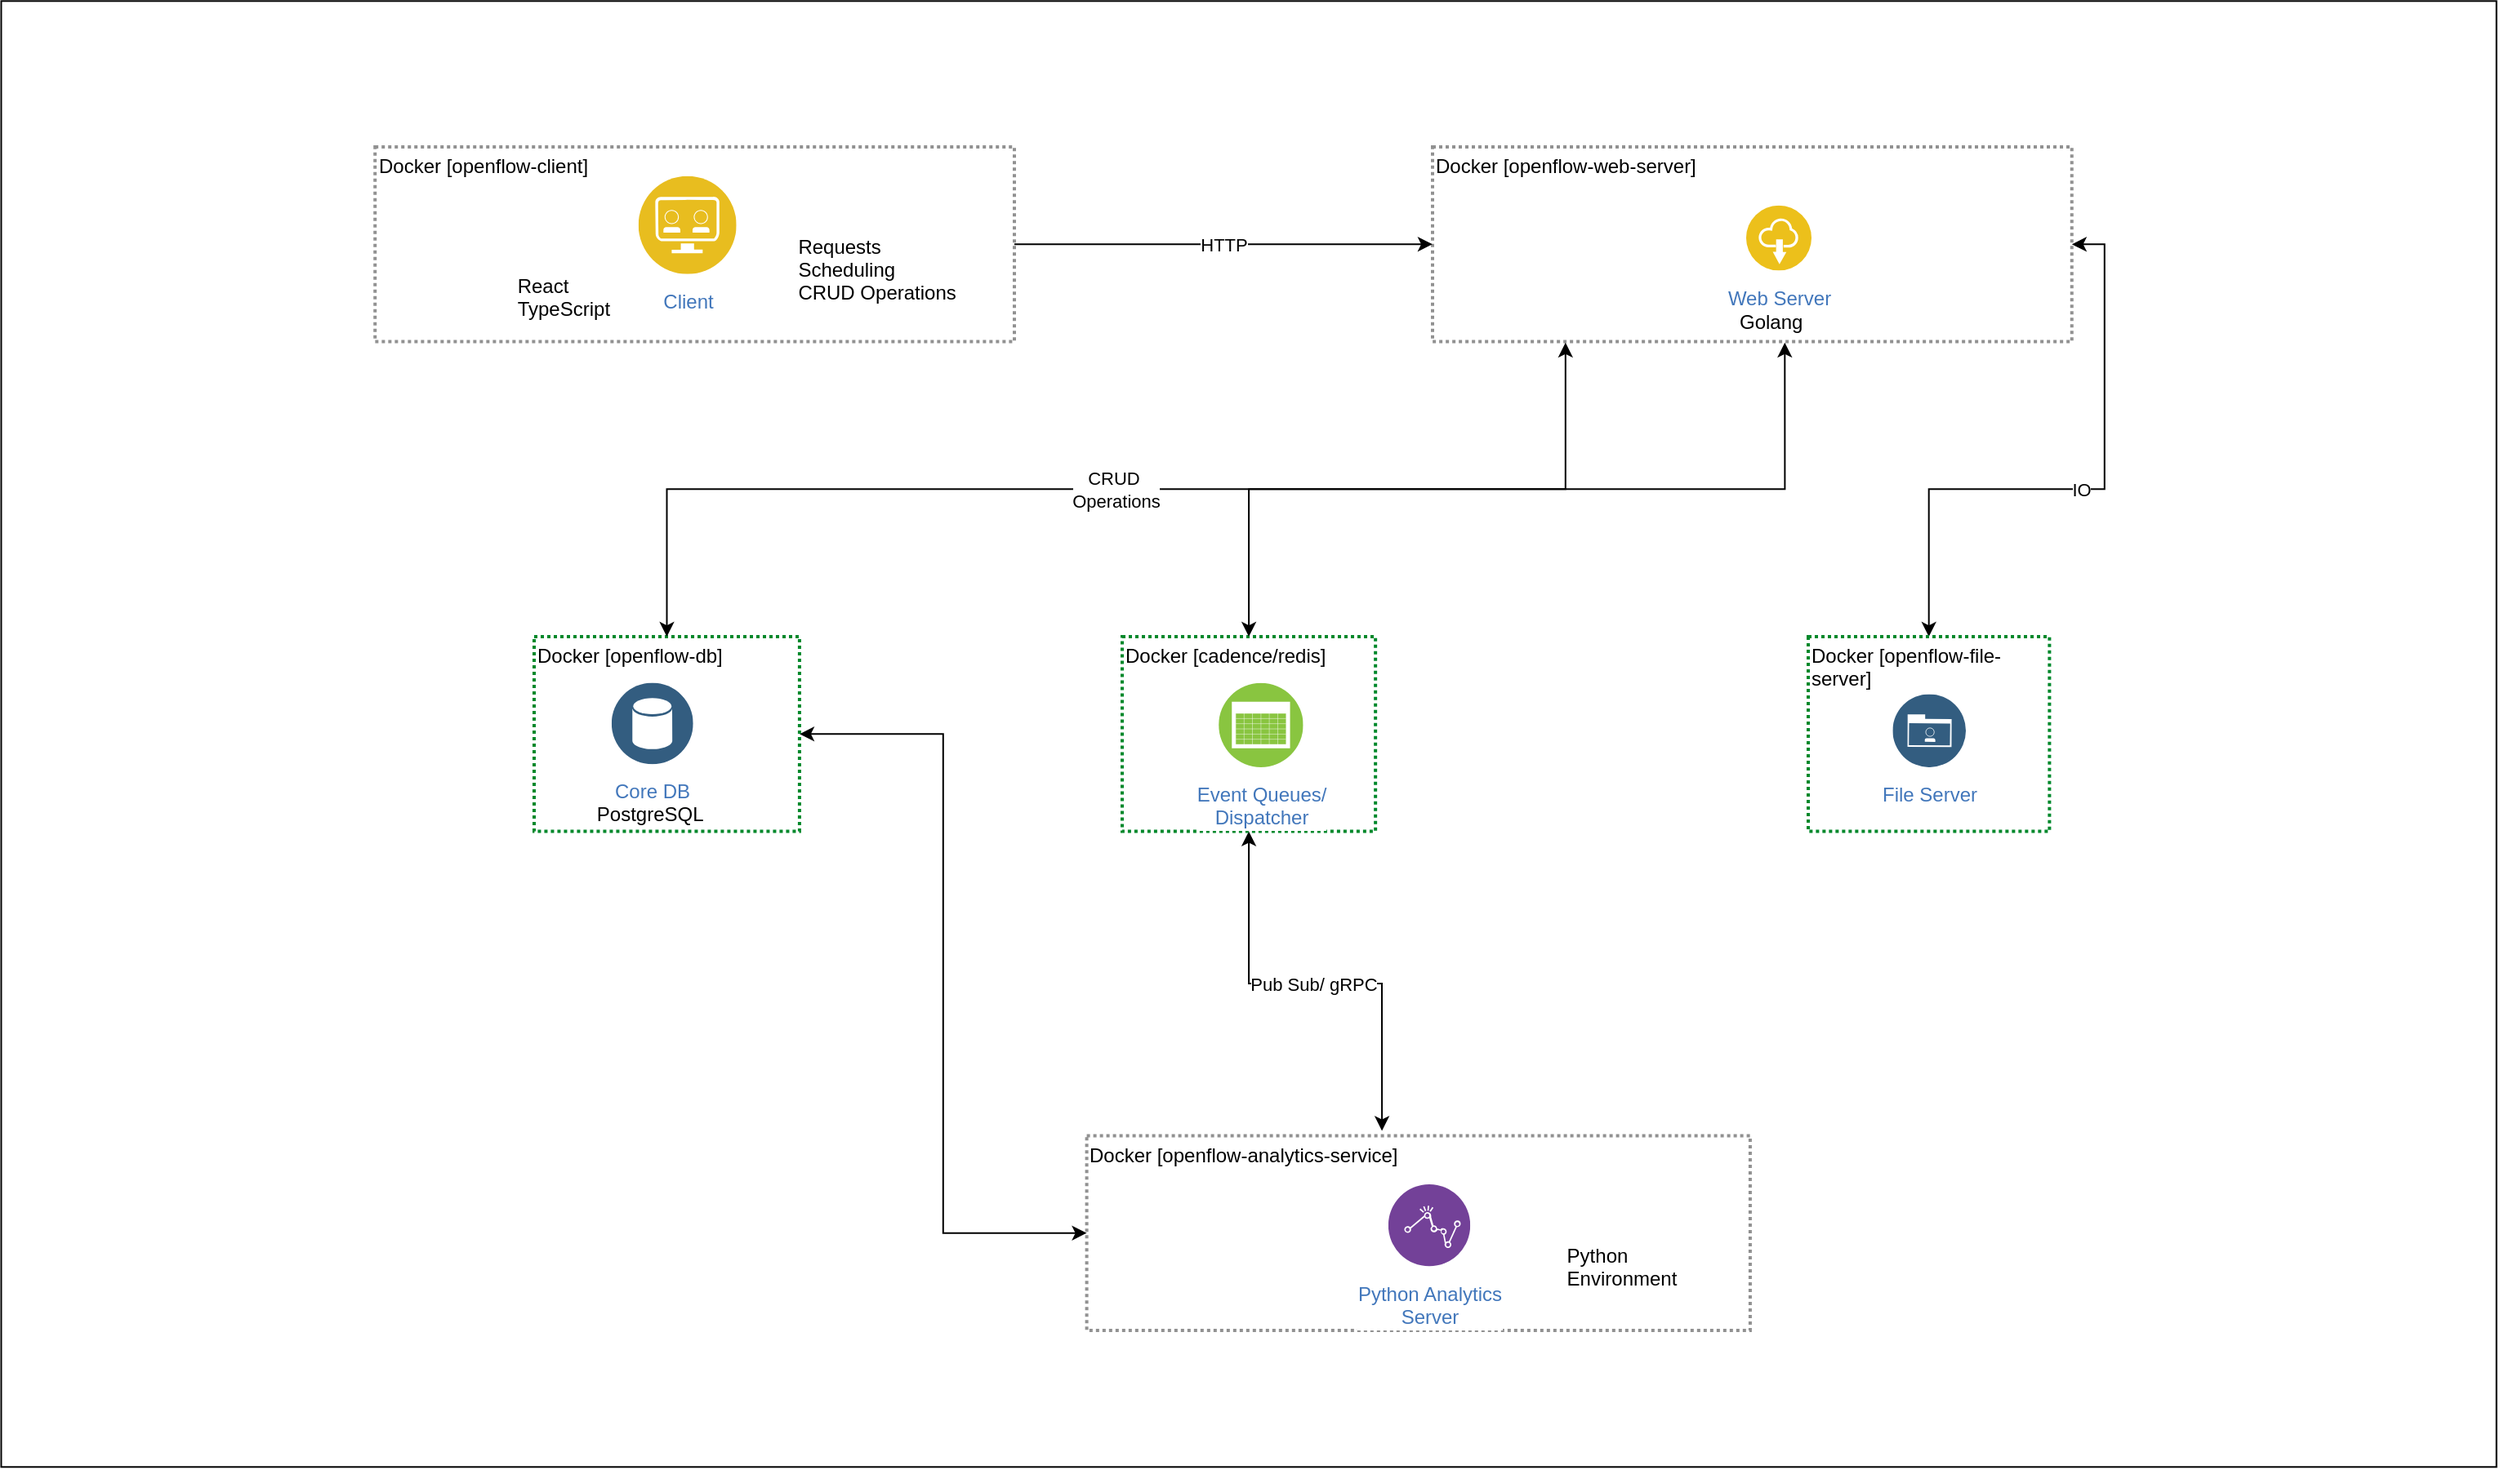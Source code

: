 <mxfile version="16.5.1" type="device"><diagram id="eBtKJKf3NaQT0lloTC4i" name="Page-1"><mxGraphModel dx="2302" dy="1329" grid="1" gridSize="10" guides="1" tooltips="1" connect="1" arrows="1" fold="1" page="1" pageScale="1" pageWidth="827" pageHeight="1169" math="0" shadow="0"><root><mxCell id="0"/><mxCell id="1" parent="0"/><mxCell id="WfAbwmKjI7jf2f4ruSv0-7" value="" style="group" vertex="1" connectable="0" parent="1"><mxGeometry x="-446.26" y="110.65" width="1527.59" height="898" as="geometry"/></mxCell><mxCell id="WfAbwmKjI7jf2f4ruSv0-4" value="" style="rounded=0;whiteSpace=wrap;html=1;fillColor=none;" vertex="1" parent="WfAbwmKjI7jf2f4ruSv0-7"><mxGeometry width="1527.59" height="898" as="geometry"/></mxCell><mxCell id="TxL3GjKWh3Z18wF1sAyK-55" value="Docker [openflow-analytics-service]" style="fontStyle=0;verticalAlign=top;align=left;spacingTop=-2;fillColor=none;rounded=0;whiteSpace=wrap;html=1;strokeColor=#919191;strokeWidth=2;dashed=1;container=1;collapsible=0;expand=0;recursiveResize=0;dashPattern=1 1;" parent="WfAbwmKjI7jf2f4ruSv0-7" vertex="1"><mxGeometry x="664.567" y="695.052" width="406.154" height="119.298" as="geometry"/></mxCell><mxCell id="TxL3GjKWh3Z18wF1sAyK-56" value="" style="group" parent="TxL3GjKWh3Z18wF1sAyK-55" vertex="1" connectable="0"><mxGeometry x="291.692" y="59.649" width="88.615" height="35.789" as="geometry"/></mxCell><mxCell id="TxL3GjKWh3Z18wF1sAyK-57" value="Python &#10;Environment&#10;" style="text;strokeColor=none;fillColor=none;align=left;verticalAlign=top;spacingLeft=4;spacingRight=4;overflow=hidden;rotatable=0;points=[[0,0.5],[1,0.5]];portConstraint=eastwest;" parent="TxL3GjKWh3Z18wF1sAyK-56" vertex="1"><mxGeometry x="-3.692" width="92.308" height="35.789" as="geometry"/></mxCell><mxCell id="TxL3GjKWh3Z18wF1sAyK-54" value="Python Analytics&lt;br&gt;Server" style="aspect=fixed;perimeter=ellipsePerimeter;html=1;align=center;shadow=0;dashed=0;fontColor=#4277BB;labelBackgroundColor=#ffffff;fontSize=12;spacingTop=3;image;image=img/lib/ibm/analytics/analytics.svg;dashPattern=1 1;fillColor=none;" parent="TxL3GjKWh3Z18wF1sAyK-55" vertex="1"><mxGeometry x="184.62" y="29.82" width="50.18" height="50.18" as="geometry"/></mxCell><mxCell id="TxL3GjKWh3Z18wF1sAyK-58" value="Pub Sub/ gRPC" style="edgeStyle=orthogonalEdgeStyle;rounded=0;orthogonalLoop=1;jettySize=auto;html=1;entryX=0.445;entryY=-0.025;entryDx=0;entryDy=0;entryPerimeter=0;startArrow=classic;startFill=1;" parent="WfAbwmKjI7jf2f4ruSv0-7" source="TxL3GjKWh3Z18wF1sAyK-44" target="TxL3GjKWh3Z18wF1sAyK-55" edge="1"><mxGeometry relative="1" as="geometry"/></mxCell><mxCell id="TxL3GjKWh3Z18wF1sAyK-44" value="Docker [cadence/redis]" style="fontStyle=0;verticalAlign=top;align=left;spacingTop=-2;fillColor=none;rounded=0;whiteSpace=wrap;html=1;strokeColor=#00882B;strokeWidth=2;dashed=1;container=1;collapsible=0;expand=0;recursiveResize=0;dashPattern=1 1;" parent="WfAbwmKjI7jf2f4ruSv0-7" vertex="1"><mxGeometry x="686.256" y="389.354" width="155.077" height="119.298" as="geometry"/></mxCell><mxCell id="TxL3GjKWh3Z18wF1sAyK-40" value="Event Queues/&lt;br&gt;Dispatcher" style="aspect=fixed;perimeter=ellipsePerimeter;html=1;align=center;shadow=0;dashed=0;fontColor=#4277BB;labelBackgroundColor=#ffffff;fontSize=12;spacingTop=3;image;image=img/lib/ibm/infrastructure/event_feed.svg;dashPattern=1 1;fillColor=none;" parent="TxL3GjKWh3Z18wF1sAyK-44" vertex="1"><mxGeometry x="59.08" y="28.25" width="51.75" height="51.75" as="geometry"/></mxCell><mxCell id="TxL3GjKWh3Z18wF1sAyK-59" style="edgeStyle=orthogonalEdgeStyle;rounded=0;orthogonalLoop=1;jettySize=auto;html=1;entryX=0;entryY=0.5;entryDx=0;entryDy=0;startArrow=classic;startFill=1;" parent="WfAbwmKjI7jf2f4ruSv0-7" source="TxL3GjKWh3Z18wF1sAyK-43" target="TxL3GjKWh3Z18wF1sAyK-55" edge="1"><mxGeometry relative="1" as="geometry"/></mxCell><mxCell id="TxL3GjKWh3Z18wF1sAyK-43" value="Docker [openflow-db]" style="fontStyle=0;verticalAlign=top;align=left;spacingTop=-2;fillColor=none;rounded=0;whiteSpace=wrap;html=1;strokeColor=#00882B;strokeWidth=2;dashed=1;container=1;collapsible=0;expand=0;recursiveResize=0;dashPattern=1 1;" parent="WfAbwmKjI7jf2f4ruSv0-7" vertex="1"><mxGeometry x="326.26" y="389.354" width="162.462" height="119.298" as="geometry"/></mxCell><mxCell id="TxL3GjKWh3Z18wF1sAyK-31" value="" style="group" parent="TxL3GjKWh3Z18wF1sAyK-43" vertex="1" connectable="0"><mxGeometry x="51.692" y="28.249" width="80" height="90" as="geometry"/></mxCell><mxCell id="TxL3GjKWh3Z18wF1sAyK-25" value="PostgreSQL" style="text;strokeColor=none;fillColor=none;align=left;verticalAlign=top;spacingLeft=4;spacingRight=4;overflow=hidden;rotatable=0;points=[[0,0.5],[1,0.5]];portConstraint=eastwest;" parent="TxL3GjKWh3Z18wF1sAyK-31" vertex="1"><mxGeometry x="-19.28" y="66.63" width="80" height="23.37" as="geometry"/></mxCell><mxCell id="TxL3GjKWh3Z18wF1sAyK-24" value="Core DB&lt;br&gt;" style="aspect=fixed;perimeter=ellipsePerimeter;html=1;align=center;shadow=0;dashed=0;fontColor=#4277BB;labelBackgroundColor=#ffffff;fontSize=12;spacingTop=3;image;image=img/lib/ibm/data/data_services.svg;" parent="TxL3GjKWh3Z18wF1sAyK-43" vertex="1"><mxGeometry x="47.412" y="28.249" width="50" height="50" as="geometry"/></mxCell><mxCell id="TxL3GjKWh3Z18wF1sAyK-36" value="Docker [openflow-web-server]" style="fontStyle=0;verticalAlign=top;align=left;spacingTop=-2;fillColor=none;rounded=0;whiteSpace=wrap;html=1;strokeColor=#919191;strokeWidth=2;dashed=1;container=1;collapsible=0;expand=0;recursiveResize=0;dashPattern=1 1;" parent="WfAbwmKjI7jf2f4ruSv0-7" vertex="1"><mxGeometry x="876.258" y="89.347" width="391.385" height="119.298" as="geometry"/></mxCell><mxCell id="TxL3GjKWh3Z18wF1sAyK-30" value="" style="group" parent="TxL3GjKWh3Z18wF1sAyK-36" vertex="1" connectable="0"><mxGeometry x="192" y="35.789" width="50" height="80" as="geometry"/></mxCell><mxCell id="TxL3GjKWh3Z18wF1sAyK-9" value="Web Server&lt;br&gt;" style="aspect=fixed;perimeter=ellipsePerimeter;html=1;align=center;shadow=0;dashed=0;fontColor=#4277BB;labelBackgroundColor=#ffffff;fontSize=12;spacingTop=3;image;image=img/lib/ibm/applications/saas_applications.svg;" parent="TxL3GjKWh3Z18wF1sAyK-30" vertex="1"><mxGeometry width="40" height="40" as="geometry"/></mxCell><mxCell id="TxL3GjKWh3Z18wF1sAyK-21" value="Golang" style="text;strokeColor=none;fillColor=none;align=left;verticalAlign=top;spacingLeft=4;spacingRight=4;overflow=hidden;rotatable=0;points=[[0,0.5],[1,0.5]];portConstraint=eastwest;" parent="TxL3GjKWh3Z18wF1sAyK-30" vertex="1"><mxGeometry x="-10" y="57.68" width="60" height="26.32" as="geometry"/></mxCell><mxCell id="TxL3GjKWh3Z18wF1sAyK-27" value="CRUD&amp;nbsp;&lt;br&gt;Operations" style="edgeStyle=orthogonalEdgeStyle;rounded=0;orthogonalLoop=1;jettySize=auto;html=1;startArrow=classic;startFill=1;exitX=0.208;exitY=1.005;exitDx=0;exitDy=0;exitPerimeter=0;" parent="WfAbwmKjI7jf2f4ruSv0-7" source="TxL3GjKWh3Z18wF1sAyK-36" target="TxL3GjKWh3Z18wF1sAyK-43" edge="1"><mxGeometry relative="1" as="geometry"><mxPoint x="700.014" y="492.245" as="targetPoint"/></mxGeometry></mxCell><mxCell id="TxL3GjKWh3Z18wF1sAyK-12" value="HTTP" style="edgeStyle=orthogonalEdgeStyle;rounded=0;orthogonalLoop=1;jettySize=auto;html=1;exitX=1;exitY=0.5;exitDx=0;exitDy=0;" parent="WfAbwmKjI7jf2f4ruSv0-7" source="TxL3GjKWh3Z18wF1sAyK-35" target="TxL3GjKWh3Z18wF1sAyK-36" edge="1"><mxGeometry relative="1" as="geometry"><mxPoint x="871.26" y="334.35" as="targetPoint"/><Array as="points"><mxPoint x="806.26" y="149.35"/><mxPoint x="806.26" y="149.35"/></Array></mxGeometry></mxCell><mxCell id="TxL3GjKWh3Z18wF1sAyK-42" style="edgeStyle=orthogonalEdgeStyle;rounded=0;orthogonalLoop=1;jettySize=auto;html=1;startArrow=classic;startFill=1;exitX=0.551;exitY=1.005;exitDx=0;exitDy=0;exitPerimeter=0;" parent="WfAbwmKjI7jf2f4ruSv0-7" source="TxL3GjKWh3Z18wF1sAyK-36" target="TxL3GjKWh3Z18wF1sAyK-44" edge="1"><mxGeometry relative="1" as="geometry"><mxPoint x="937.798" y="492.245" as="targetPoint"/></mxGeometry></mxCell><mxCell id="TxL3GjKWh3Z18wF1sAyK-53" value="IO" style="edgeStyle=orthogonalEdgeStyle;rounded=0;orthogonalLoop=1;jettySize=auto;html=1;startArrow=classic;startFill=1;exitX=1;exitY=0.5;exitDx=0;exitDy=0;" parent="WfAbwmKjI7jf2f4ruSv0-7" source="TxL3GjKWh3Z18wF1sAyK-36" target="TxL3GjKWh3Z18wF1sAyK-52" edge="1"><mxGeometry relative="1" as="geometry"/></mxCell><mxCell id="TxL3GjKWh3Z18wF1sAyK-61" value="" style="group" parent="WfAbwmKjI7jf2f4ruSv0-7" vertex="1" connectable="0"><mxGeometry x="1106.258" y="389.354" width="147.692" height="119.298" as="geometry"/></mxCell><mxCell id="TxL3GjKWh3Z18wF1sAyK-52" value="Docker [openflow-file-server]" style="fontStyle=0;verticalAlign=top;align=left;spacingTop=-2;fillColor=none;rounded=0;whiteSpace=wrap;html=1;strokeColor=#00882B;strokeWidth=2;dashed=1;container=1;collapsible=0;expand=0;recursiveResize=0;dashPattern=1 1;" parent="TxL3GjKWh3Z18wF1sAyK-61" vertex="1"><mxGeometry width="147.692" height="119.298" as="geometry"/></mxCell><mxCell id="TxL3GjKWh3Z18wF1sAyK-49" value="File Server&lt;br&gt;" style="aspect=fixed;perimeter=ellipsePerimeter;html=1;align=center;shadow=0;dashed=0;fontColor=#4277BB;labelBackgroundColor=#ffffff;fontSize=12;spacingTop=3;image;image=img/lib/ibm/data/enterprise_user_directory.svg;dashPattern=1 1;fillColor=none;" parent="TxL3GjKWh3Z18wF1sAyK-61" vertex="1"><mxGeometry x="51.69" y="35.19" width="44.81" height="44.81" as="geometry"/></mxCell><mxCell id="TxL3GjKWh3Z18wF1sAyK-63" value="" style="group" parent="WfAbwmKjI7jf2f4ruSv0-7" vertex="1" connectable="0"><mxGeometry x="228.873" y="89.35" width="391.385" height="119.298" as="geometry"/></mxCell><mxCell id="TxL3GjKWh3Z18wF1sAyK-35" value="Docker [openflow-client]" style="fontStyle=0;verticalAlign=top;align=left;spacingTop=-2;fillColor=none;rounded=0;whiteSpace=wrap;html=1;strokeColor=#919191;strokeWidth=2;dashed=1;container=1;collapsible=0;expand=0;recursiveResize=0;dashPattern=1 1;" parent="TxL3GjKWh3Z18wF1sAyK-63" vertex="1"><mxGeometry width="391.385" height="119.298" as="geometry"/></mxCell><mxCell id="TxL3GjKWh3Z18wF1sAyK-17" value="Requests&#10;Scheduling&#10;CRUD Operations" style="text;strokeColor=none;fillColor=none;align=left;verticalAlign=top;spacingLeft=4;spacingRight=4;overflow=hidden;rotatable=0;points=[[0,0.5],[1,0.5]];portConstraint=eastwest;" parent="TxL3GjKWh3Z18wF1sAyK-35" vertex="1"><mxGeometry x="253.08" y="47.51" width="116.92" height="52.49" as="geometry"/></mxCell><mxCell id="TxL3GjKWh3Z18wF1sAyK-1" value="Client" style="aspect=fixed;perimeter=ellipsePerimeter;html=1;align=center;shadow=0;dashed=0;fontColor=#4277BB;labelBackgroundColor=#ffffff;fontSize=12;spacingTop=3;image;image=img/lib/ibm/applications/api_developer_portal.svg;" parent="TxL3GjKWh3Z18wF1sAyK-35" vertex="1"><mxGeometry x="161.231" y="17.895" width="60" height="60" as="geometry"/></mxCell><mxCell id="TxL3GjKWh3Z18wF1sAyK-28" value="" style="group" parent="TxL3GjKWh3Z18wF1sAyK-63" vertex="1" connectable="0"><mxGeometry x="81.231" y="17.895" width="80" height="90" as="geometry"/></mxCell><mxCell id="TxL3GjKWh3Z18wF1sAyK-22" value="React&#10;TypeScript" style="text;strokeColor=none;fillColor=none;align=left;verticalAlign=top;spacingLeft=4;spacingRight=4;overflow=hidden;rotatable=0;points=[[0,0.5],[1,0.5]];portConstraint=eastwest;" parent="TxL3GjKWh3Z18wF1sAyK-28" vertex="1"><mxGeometry y="53.68" width="80" height="36.32" as="geometry"/></mxCell></root></mxGraphModel></diagram></mxfile>